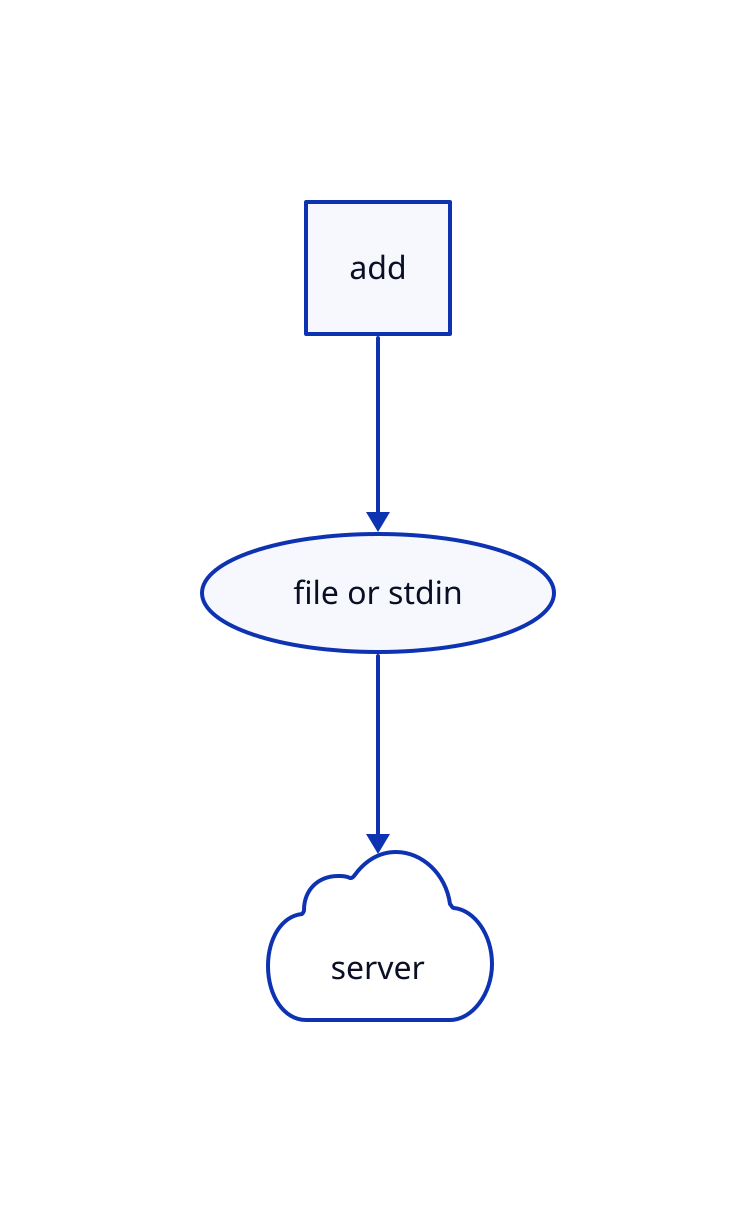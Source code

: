 add_param: file or stdin
add_param.shape: oval
server: server
server.shape: cloud

add -> add_param
add_param -> server
